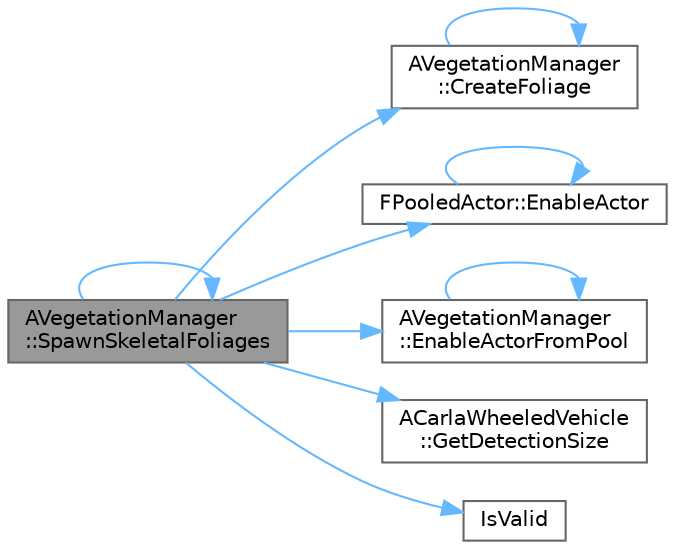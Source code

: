 digraph "AVegetationManager::SpawnSkeletalFoliages"
{
 // INTERACTIVE_SVG=YES
 // LATEX_PDF_SIZE
  bgcolor="transparent";
  edge [fontname=Helvetica,fontsize=10,labelfontname=Helvetica,labelfontsize=10];
  node [fontname=Helvetica,fontsize=10,shape=box,height=0.2,width=0.4];
  rankdir="LR";
  Node1 [id="Node000001",label="AVegetationManager\l::SpawnSkeletalFoliages",height=0.2,width=0.4,color="gray40", fillcolor="grey60", style="filled", fontcolor="black",tooltip=" "];
  Node1 -> Node2 [id="edge1_Node000001_Node000002",color="steelblue1",style="solid",tooltip=" "];
  Node2 [id="Node000002",label="AVegetationManager\l::CreateFoliage",height=0.2,width=0.4,color="grey40", fillcolor="white", style="filled",URL="$dd/dfc/classAVegetationManager.html#a04aeb674f7af939dd198e9ca06767427",tooltip=" "];
  Node2 -> Node2 [id="edge2_Node000002_Node000002",color="steelblue1",style="solid",tooltip=" "];
  Node1 -> Node3 [id="edge3_Node000001_Node000003",color="steelblue1",style="solid",tooltip=" "];
  Node3 [id="Node000003",label="FPooledActor::EnableActor",height=0.2,width=0.4,color="grey40", fillcolor="white", style="filled",URL="$d3/d03/structFPooledActor.html#a57871b7a5debfd8175f7cb6329fe824d",tooltip=" "];
  Node3 -> Node3 [id="edge4_Node000003_Node000003",color="steelblue1",style="solid",tooltip=" "];
  Node1 -> Node4 [id="edge5_Node000001_Node000004",color="steelblue1",style="solid",tooltip=" "];
  Node4 [id="Node000004",label="AVegetationManager\l::EnableActorFromPool",height=0.2,width=0.4,color="grey40", fillcolor="white", style="filled",URL="$dd/dfc/classAVegetationManager.html#a7512fa4413d8e066c757d901a36ae52f",tooltip=" "];
  Node4 -> Node4 [id="edge6_Node000004_Node000004",color="steelblue1",style="solid",tooltip=" "];
  Node1 -> Node5 [id="edge7_Node000001_Node000005",color="steelblue1",style="solid",tooltip=" "];
  Node5 [id="Node000005",label="ACarlaWheeledVehicle\l::GetDetectionSize",height=0.2,width=0.4,color="grey40", fillcolor="white", style="filled",URL="$d5/d70/classACarlaWheeledVehicle.html#ac392e75e84c154821e67936c7faa0b64",tooltip=" "];
  Node1 -> Node6 [id="edge8_Node000001_Node000006",color="steelblue1",style="solid",tooltip=" "];
  Node6 [id="Node000006",label="IsValid",height=0.2,width=0.4,color="grey40", fillcolor="white", style="filled",URL="$d2/d40/TrafficLightBase_8cpp.html#a1459952e95242b0c926376d0bb4692b8",tooltip=" "];
  Node1 -> Node1 [id="edge9_Node000001_Node000001",color="steelblue1",style="solid",tooltip=" "];
}
